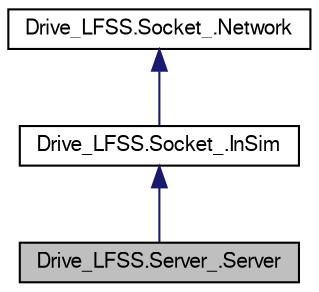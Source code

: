 digraph G
{
  bgcolor="transparent";
  edge [fontname="FreeSans",fontsize=10,labelfontname="FreeSans",labelfontsize=10];
  node [fontname="FreeSans",fontsize=10,shape=record];
  Node1 [label="Drive_LFSS.Server_.Server",height=0.2,width=0.4,color="black", fillcolor="grey75", style="filled" fontcolor="black"];
  Node2 -> Node1 [dir=back,color="midnightblue",fontsize=10,style="solid",fontname="FreeSans"];
  Node2 [label="Drive_LFSS.Socket_.InSim",height=0.2,width=0.4,color="black",URL="$class_drive___l_f_s_s_1_1_socket___1_1_in_sim.html"];
  Node3 -> Node2 [dir=back,color="midnightblue",fontsize=10,style="solid",fontname="FreeSans"];
  Node3 [label="Drive_LFSS.Socket_.Network",height=0.2,width=0.4,color="black",URL="$class_drive___l_f_s_s_1_1_socket___1_1_network.html"];
}
